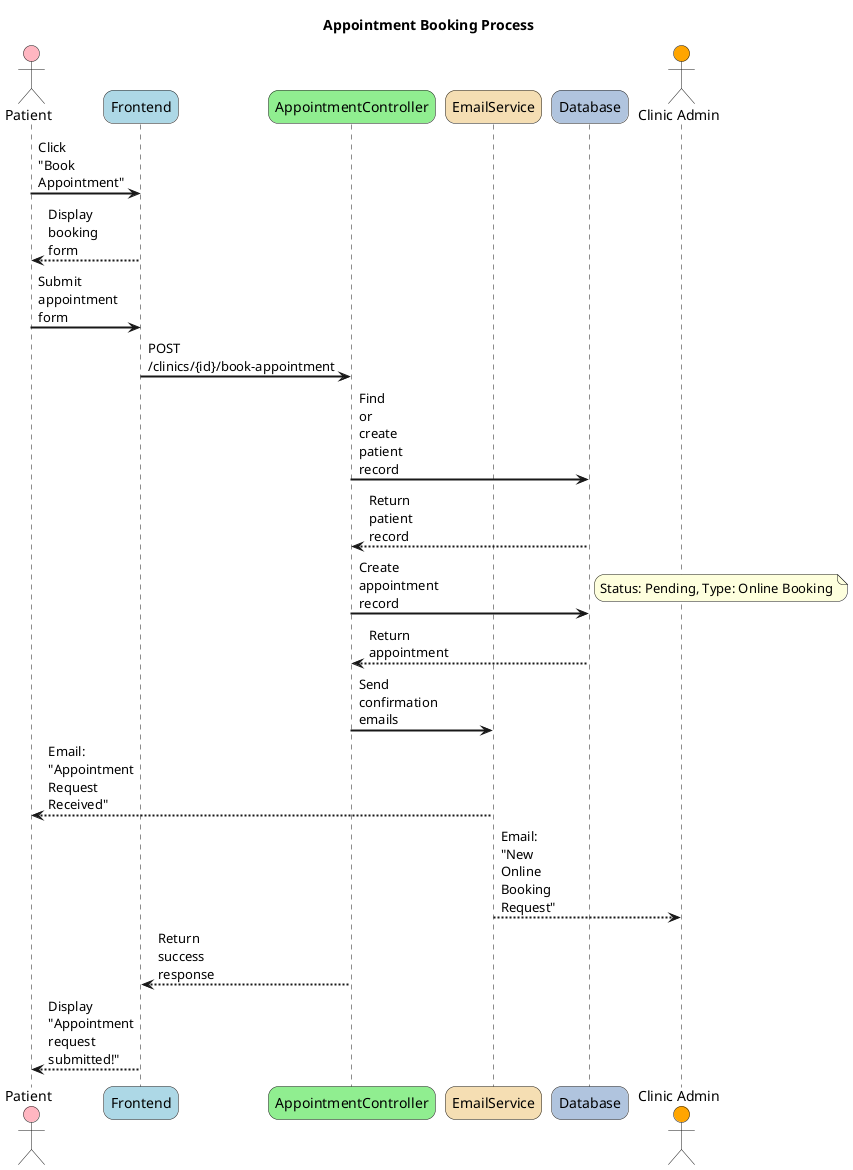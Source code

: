 @startuml AppointmentBooking
skinparam backgroundColor #FFFFFF
skinparam sequenceArrowThickness 2
skinparam roundcorner 20
skinparam maxmessagesize 40

title Appointment Booking Process

actor "Patient" as P #lightpink
participant "Frontend" as F #lightblue
participant "AppointmentController" as AC #lightgreen
participant "EmailService" as ES #wheat
participant "Database" as DB #lightsteelblue
actor "Clinic Admin" as CA #orange

P -> F: Click "Book Appointment"
F --> P: Display booking form

P -> F: Submit appointment form
F -> AC: POST /clinics/{id}/book-appointment
AC -> DB: Find or create patient record
DB --> AC: Return patient record
AC -> DB: Create appointment record
note right: Status: Pending, Type: Online Booking
DB --> AC: Return appointment

AC -> ES: Send confirmation emails
ES --> P: Email: "Appointment Request Received"
ES --> CA: Email: "New Online Booking Request"
AC --> F: Return success response
F --> P: Display "Appointment request submitted!"

@enduml
